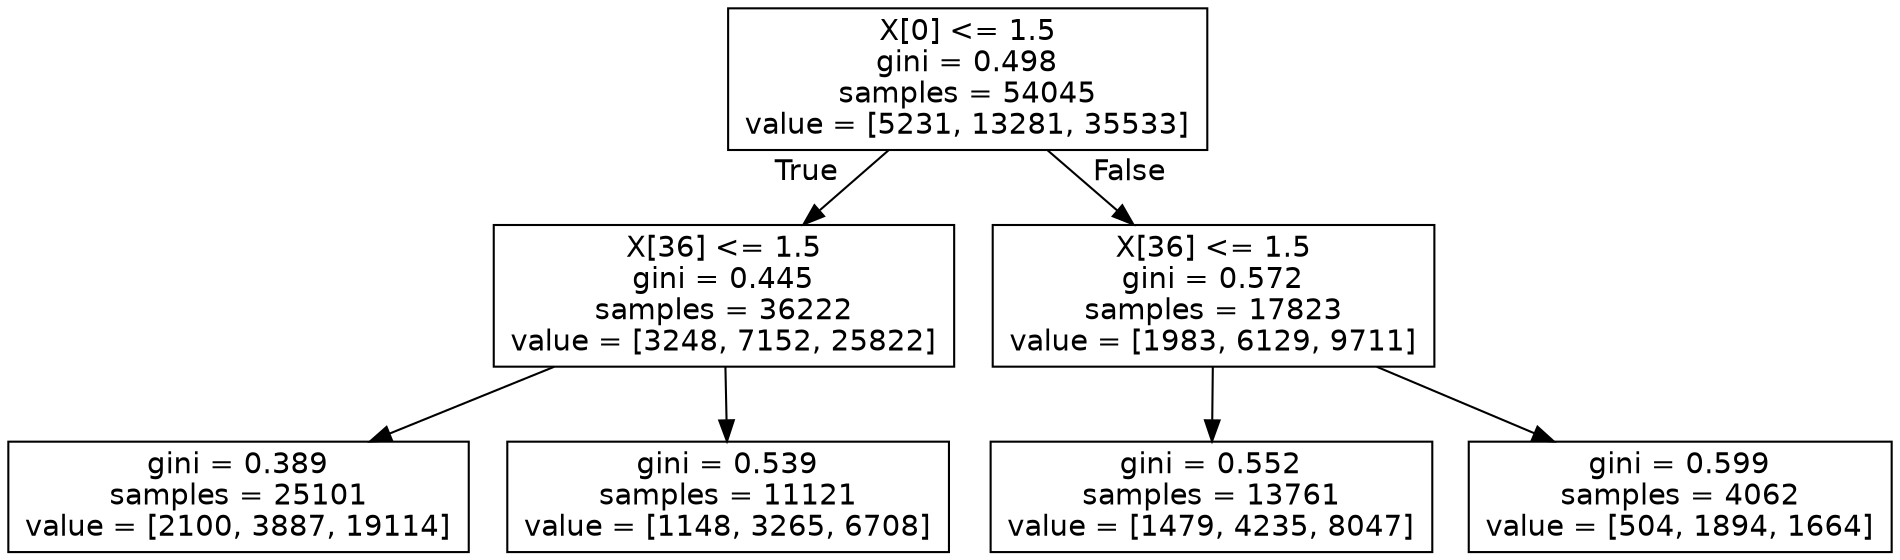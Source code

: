 digraph Tree {
node [shape=box, fontname="helvetica"] ;
edge [fontname="helvetica"] ;
0 [label="X[0] <= 1.5\ngini = 0.498\nsamples = 54045\nvalue = [5231, 13281, 35533]"] ;
1 [label="X[36] <= 1.5\ngini = 0.445\nsamples = 36222\nvalue = [3248, 7152, 25822]"] ;
0 -> 1 [labeldistance=2.5, labelangle=45, headlabel="True"] ;
2 [label="gini = 0.389\nsamples = 25101\nvalue = [2100, 3887, 19114]"] ;
1 -> 2 ;
3 [label="gini = 0.539\nsamples = 11121\nvalue = [1148, 3265, 6708]"] ;
1 -> 3 ;
4 [label="X[36] <= 1.5\ngini = 0.572\nsamples = 17823\nvalue = [1983, 6129, 9711]"] ;
0 -> 4 [labeldistance=2.5, labelangle=-45, headlabel="False"] ;
5 [label="gini = 0.552\nsamples = 13761\nvalue = [1479, 4235, 8047]"] ;
4 -> 5 ;
6 [label="gini = 0.599\nsamples = 4062\nvalue = [504, 1894, 1664]"] ;
4 -> 6 ;
}